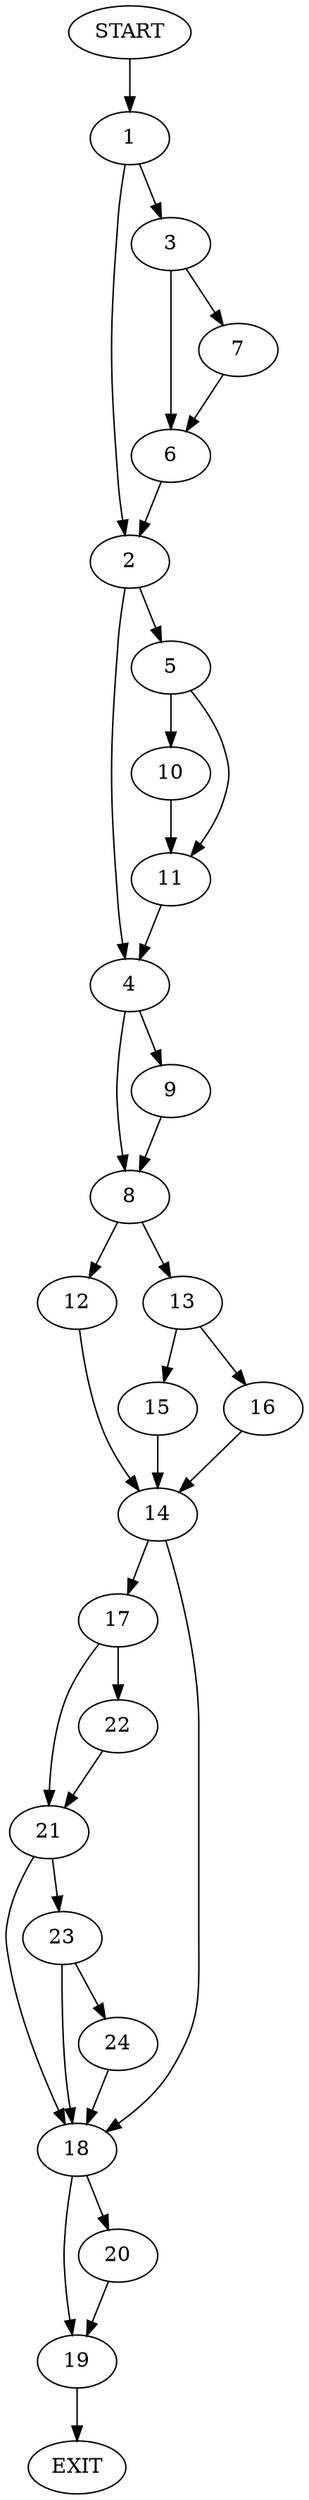 digraph {
0 [label="START"]
25 [label="EXIT"]
0 -> 1
1 -> 2
1 -> 3
2 -> 4
2 -> 5
3 -> 6
3 -> 7
6 -> 2
7 -> 6
4 -> 8
4 -> 9
5 -> 10
5 -> 11
10 -> 11
11 -> 4
9 -> 8
8 -> 12
8 -> 13
12 -> 14
13 -> 15
13 -> 16
14 -> 17
14 -> 18
16 -> 14
15 -> 14
18 -> 19
18 -> 20
17 -> 21
17 -> 22
22 -> 21
21 -> 23
21 -> 18
23 -> 24
23 -> 18
24 -> 18
20 -> 19
19 -> 25
}
